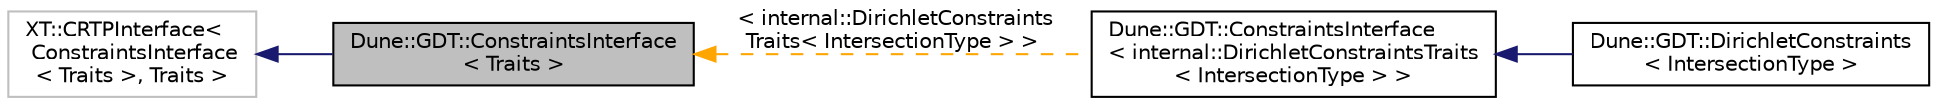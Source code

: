 digraph "Dune::GDT::ConstraintsInterface&lt; Traits &gt;"
{
  edge [fontname="Helvetica",fontsize="10",labelfontname="Helvetica",labelfontsize="10"];
  node [fontname="Helvetica",fontsize="10",shape=record];
  rankdir="LR";
  Node0 [label="Dune::GDT::ConstraintsInterface\l\< Traits \>",height=0.2,width=0.4,color="black", fillcolor="grey75", style="filled", fontcolor="black"];
  Node1 -> Node0 [dir="back",color="midnightblue",fontsize="10",style="solid",fontname="Helvetica"];
  Node1 [label="XT::CRTPInterface\<\l ConstraintsInterface\l\< Traits \>, Traits \>",height=0.2,width=0.4,color="grey75", fillcolor="white", style="filled"];
  Node0 -> Node2 [dir="back",color="orange",fontsize="10",style="dashed",label=" \< internal::DirichletConstraints\lTraits\< IntersectionType \> \>" ,fontname="Helvetica"];
  Node2 [label="Dune::GDT::ConstraintsInterface\l\< internal::DirichletConstraintsTraits\l\< IntersectionType \> \>",height=0.2,width=0.4,color="black", fillcolor="white", style="filled",URL="$a02406.html"];
  Node2 -> Node3 [dir="back",color="midnightblue",fontsize="10",style="solid",fontname="Helvetica"];
  Node3 [label="Dune::GDT::DirichletConstraints\l\< IntersectionType \>",height=0.2,width=0.4,color="black", fillcolor="white", style="filled",URL="$a02410.html"];
}
